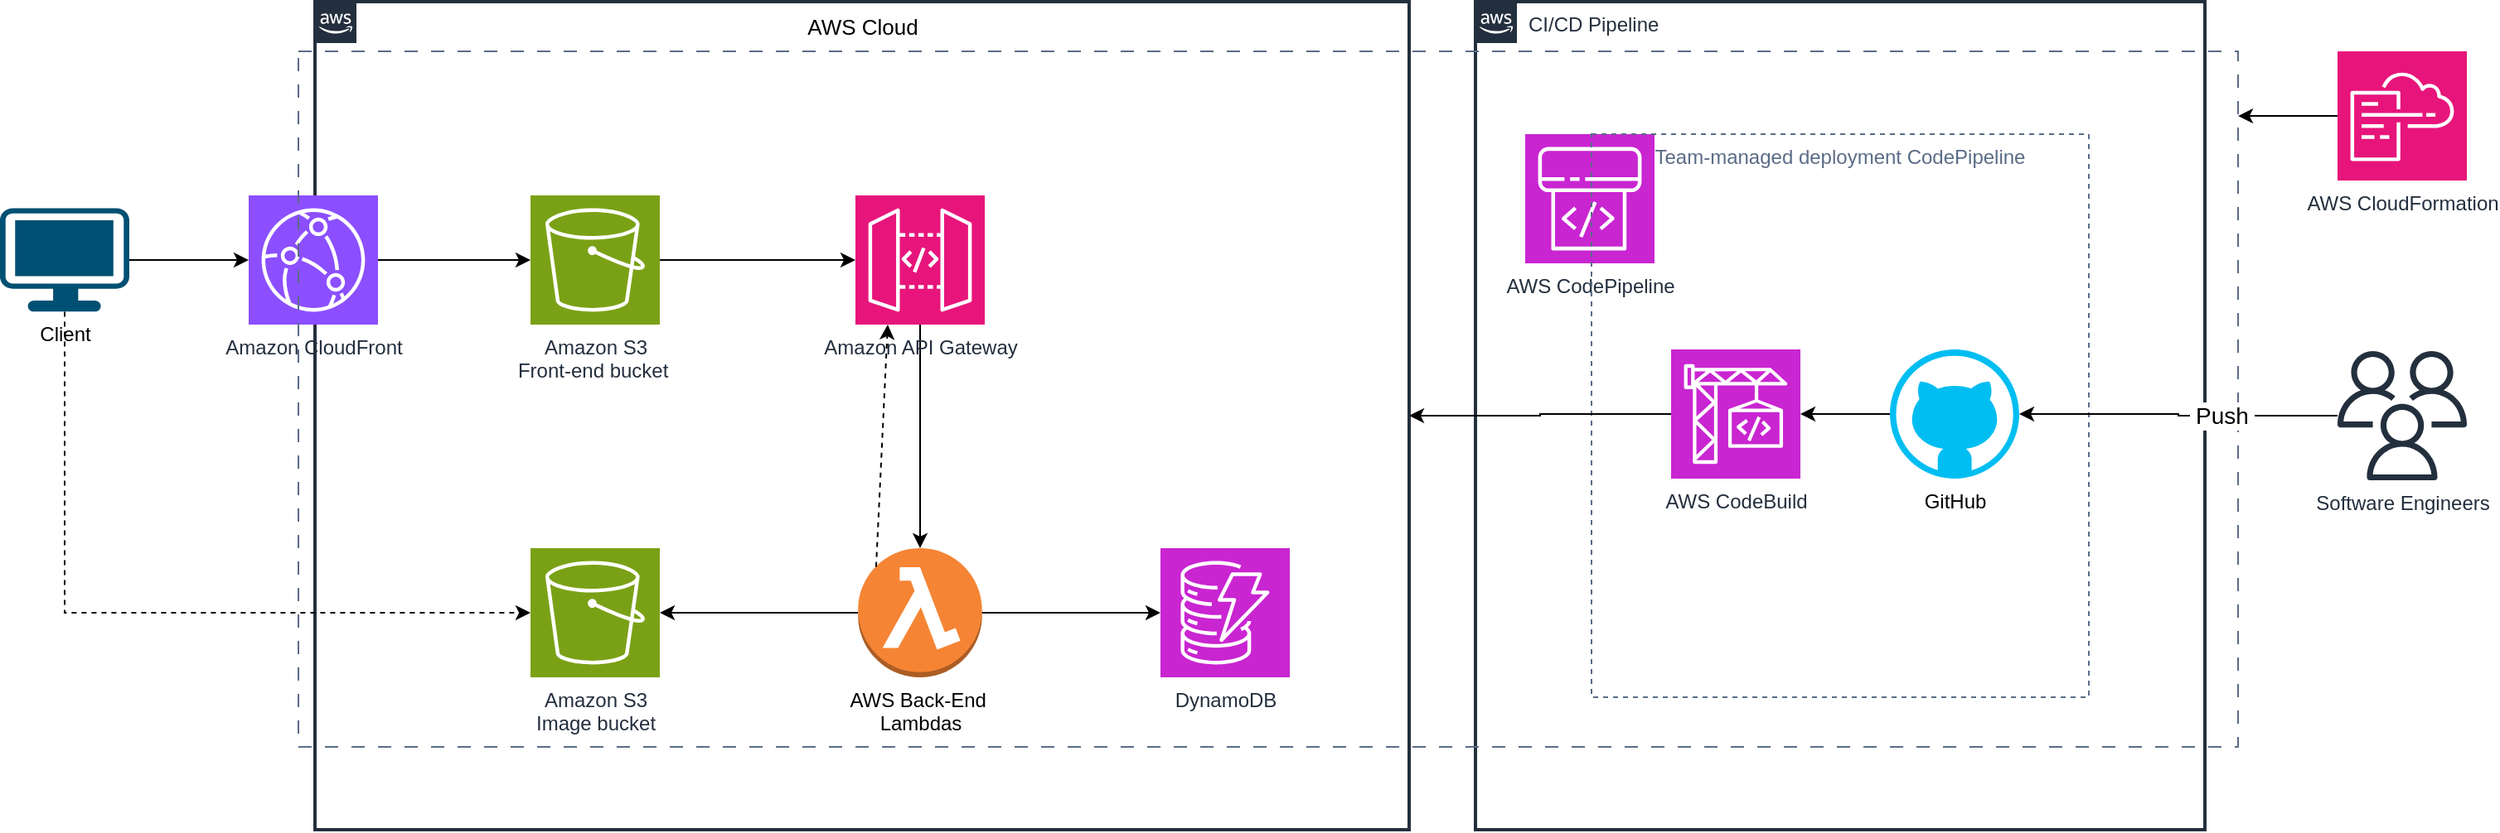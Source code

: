 <mxfile version="26.0.10">
  <diagram id="Ht1M8jgEwFfnCIfOTk4-" name="Page-1">
    <mxGraphModel dx="1687" dy="878" grid="1" gridSize="10" guides="1" tooltips="1" connect="1" arrows="1" fold="1" page="1" pageScale="1" pageWidth="4681" pageHeight="3300" math="0" shadow="0">
      <root>
        <mxCell id="0" />
        <mxCell id="1" parent="0" />
        <mxCell id="vX0zxUk8zvncwuecPgbI-19" value="" style="points=[[0,0],[0.25,0],[0.5,0],[0.75,0],[1,0],[1,0.25],[1,0.5],[1,0.75],[1,1],[0.75,1],[0.5,1],[0.25,1],[0,1],[0,0.75],[0,0.5],[0,0.25]];outlineConnect=0;gradientColor=none;html=1;whiteSpace=wrap;fontSize=12;fontStyle=0;container=1;pointerEvents=0;collapsible=0;recursiveResize=0;shape=mxgraph.aws4.group;grIcon=mxgraph.aws4.group_aws_cloud_alt;strokeColor=#232F3E;fillColor=none;verticalAlign=top;align=left;spacingLeft=30;fontColor=#232F3E;dashed=0;strokeWidth=2;" vertex="1" parent="1">
          <mxGeometry x="240" y="160" width="660" height="500" as="geometry" />
        </mxCell>
        <mxCell id="vX0zxUk8zvncwuecPgbI-70" style="edgeStyle=orthogonalEdgeStyle;rounded=0;orthogonalLoop=1;jettySize=auto;html=1;" edge="1" parent="vX0zxUk8zvncwuecPgbI-19" source="vX0zxUk8zvncwuecPgbI-20" target="vX0zxUk8zvncwuecPgbI-6">
          <mxGeometry relative="1" as="geometry" />
        </mxCell>
        <mxCell id="vX0zxUk8zvncwuecPgbI-20" value="Amazon API Gateway" style="sketch=0;points=[[0,0,0],[0.25,0,0],[0.5,0,0],[0.75,0,0],[1,0,0],[0,1,0],[0.25,1,0],[0.5,1,0],[0.75,1,0],[1,1,0],[0,0.25,0],[0,0.5,0],[0,0.75,0],[1,0.25,0],[1,0.5,0],[1,0.75,0]];outlineConnect=0;fontColor=#232F3E;fillColor=#E7157B;strokeColor=#ffffff;dashed=0;verticalLabelPosition=bottom;verticalAlign=top;align=center;html=1;fontSize=12;fontStyle=0;aspect=fixed;shape=mxgraph.aws4.resourceIcon;resIcon=mxgraph.aws4.api_gateway;" vertex="1" parent="vX0zxUk8zvncwuecPgbI-19">
          <mxGeometry x="326" y="117" width="78" height="78" as="geometry" />
        </mxCell>
        <mxCell id="vX0zxUk8zvncwuecPgbI-42" style="edgeStyle=orthogonalEdgeStyle;rounded=0;orthogonalLoop=1;jettySize=auto;html=1;" edge="1" parent="vX0zxUk8zvncwuecPgbI-19" source="vX0zxUk8zvncwuecPgbI-6" target="vX0zxUk8zvncwuecPgbI-41">
          <mxGeometry relative="1" as="geometry" />
        </mxCell>
        <mxCell id="vX0zxUk8zvncwuecPgbI-6" value="AWS Back-End&amp;nbsp;&lt;div&gt;Lambdas&lt;/div&gt;" style="outlineConnect=0;dashed=0;verticalLabelPosition=bottom;verticalAlign=top;align=center;html=1;shape=mxgraph.aws3.lambda_function;fillColor=#F58534;gradientColor=none;aspect=fixed;" vertex="1" parent="vX0zxUk8zvncwuecPgbI-19">
          <mxGeometry x="327.63" y="330" width="74.75" height="78" as="geometry" />
        </mxCell>
        <mxCell id="vX0zxUk8zvncwuecPgbI-35" style="edgeStyle=orthogonalEdgeStyle;rounded=0;orthogonalLoop=1;jettySize=auto;html=1;" edge="1" parent="vX0zxUk8zvncwuecPgbI-19" source="vX0zxUk8zvncwuecPgbI-3" target="vX0zxUk8zvncwuecPgbI-20">
          <mxGeometry relative="1" as="geometry" />
        </mxCell>
        <mxCell id="vX0zxUk8zvncwuecPgbI-3" value="Amazon S3&lt;br&gt;Front-end bucket&lt;span style=&quot;background-color: transparent; color: light-dark(rgb(35, 47, 62), rgb(189, 199, 212));&quot;&gt;&amp;nbsp;&lt;/span&gt;" style="sketch=0;points=[[0,0,0],[0.25,0,0],[0.5,0,0],[0.75,0,0],[1,0,0],[0,1,0],[0.25,1,0],[0.5,1,0],[0.75,1,0],[1,1,0],[0,0.25,0],[0,0.5,0],[0,0.75,0],[1,0.25,0],[1,0.5,0],[1,0.75,0]];outlineConnect=0;fontColor=#232F3E;fillColor=#7AA116;strokeColor=#ffffff;dashed=0;verticalLabelPosition=bottom;verticalAlign=top;align=center;html=1;fontSize=12;fontStyle=0;aspect=fixed;shape=mxgraph.aws4.resourceIcon;resIcon=mxgraph.aws4.s3;" vertex="1" parent="vX0zxUk8zvncwuecPgbI-19">
          <mxGeometry x="130" y="117" width="78" height="78" as="geometry" />
        </mxCell>
        <mxCell id="vX0zxUk8zvncwuecPgbI-2" value="Amazon&amp;nbsp;&lt;span style=&quot;background-color: transparent; color: light-dark(rgb(35, 47, 62), rgb(189, 199, 212));&quot;&gt;CloudFront&lt;/span&gt;" style="sketch=0;points=[[0,0,0],[0.25,0,0],[0.5,0,0],[0.75,0,0],[1,0,0],[0,1,0],[0.25,1,0],[0.5,1,0],[0.75,1,0],[1,1,0],[0,0.25,0],[0,0.5,0],[0,0.75,0],[1,0.25,0],[1,0.5,0],[1,0.75,0]];outlineConnect=0;fontColor=#232F3E;fillColor=#8C4FFF;strokeColor=#ffffff;dashed=0;verticalLabelPosition=bottom;verticalAlign=top;align=center;html=1;fontSize=12;fontStyle=0;aspect=fixed;shape=mxgraph.aws4.resourceIcon;resIcon=mxgraph.aws4.cloudfront;" vertex="1" parent="vX0zxUk8zvncwuecPgbI-19">
          <mxGeometry x="-40" y="117" width="78" height="78" as="geometry" />
        </mxCell>
        <mxCell id="vX0zxUk8zvncwuecPgbI-13" value="" style="edgeStyle=orthogonalEdgeStyle;rounded=0;orthogonalLoop=1;jettySize=auto;html=1;" edge="1" parent="vX0zxUk8zvncwuecPgbI-19" source="vX0zxUk8zvncwuecPgbI-2" target="vX0zxUk8zvncwuecPgbI-3">
          <mxGeometry relative="1" as="geometry" />
        </mxCell>
        <mxCell id="vX0zxUk8zvncwuecPgbI-7" value="DynamoDB" style="sketch=0;points=[[0,0,0],[0.25,0,0],[0.5,0,0],[0.75,0,0],[1,0,0],[0,1,0],[0.25,1,0],[0.5,1,0],[0.75,1,0],[1,1,0],[0,0.25,0],[0,0.5,0],[0,0.75,0],[1,0.25,0],[1,0.5,0],[1,0.75,0]];outlineConnect=0;fontColor=#232F3E;fillColor=#C925D1;strokeColor=#ffffff;dashed=0;verticalLabelPosition=bottom;verticalAlign=top;align=center;html=1;fontSize=12;fontStyle=0;aspect=fixed;shape=mxgraph.aws4.resourceIcon;resIcon=mxgraph.aws4.dynamodb;" vertex="1" parent="vX0zxUk8zvncwuecPgbI-19">
          <mxGeometry x="510" y="330" width="78" height="78" as="geometry" />
        </mxCell>
        <mxCell id="vX0zxUk8zvncwuecPgbI-16" value="" style="edgeStyle=orthogonalEdgeStyle;rounded=0;orthogonalLoop=1;jettySize=auto;html=1;" edge="1" parent="vX0zxUk8zvncwuecPgbI-19" source="vX0zxUk8zvncwuecPgbI-6" target="vX0zxUk8zvncwuecPgbI-7">
          <mxGeometry relative="1" as="geometry" />
        </mxCell>
        <mxCell id="vX0zxUk8zvncwuecPgbI-41" value="Amazon S3&lt;br&gt;Image bucket" style="sketch=0;points=[[0,0,0],[0.25,0,0],[0.5,0,0],[0.75,0,0],[1,0,0],[0,1,0],[0.25,1,0],[0.5,1,0],[0.75,1,0],[1,1,0],[0,0.25,0],[0,0.5,0],[0,0.75,0],[1,0.25,0],[1,0.5,0],[1,0.75,0]];outlineConnect=0;fontColor=#232F3E;fillColor=#7AA116;strokeColor=#ffffff;dashed=0;verticalLabelPosition=bottom;verticalAlign=top;align=center;html=1;fontSize=12;fontStyle=0;aspect=fixed;shape=mxgraph.aws4.resourceIcon;resIcon=mxgraph.aws4.s3;" vertex="1" parent="vX0zxUk8zvncwuecPgbI-19">
          <mxGeometry x="130" y="330" width="78" height="78" as="geometry" />
        </mxCell>
        <mxCell id="vX0zxUk8zvncwuecPgbI-65" value="AWS Cloud" style="text;html=1;align=center;verticalAlign=middle;resizable=0;points=[];autosize=1;strokeColor=none;fillColor=none;fontSize=13;" vertex="1" parent="vX0zxUk8zvncwuecPgbI-19">
          <mxGeometry x="285" width="90" height="30" as="geometry" />
        </mxCell>
        <mxCell id="vX0zxUk8zvncwuecPgbI-71" value="" style="html=1;labelBackgroundColor=#ffffff;startArrow=none;startFill=0;startSize=6;endArrow=classic;endFill=1;endSize=6;jettySize=auto;orthogonalLoop=1;strokeWidth=1;dashed=1;fontSize=14;rounded=0;exitX=0.145;exitY=0.145;exitDx=0;exitDy=0;exitPerimeter=0;entryX=0.25;entryY=1;entryDx=0;entryDy=0;entryPerimeter=0;" edge="1" parent="vX0zxUk8zvncwuecPgbI-19" source="vX0zxUk8zvncwuecPgbI-6" target="vX0zxUk8zvncwuecPgbI-20">
          <mxGeometry width="60" height="60" relative="1" as="geometry">
            <mxPoint x="350" y="330" as="sourcePoint" />
            <mxPoint x="140" y="379" as="targetPoint" />
            <Array as="points" />
          </mxGeometry>
        </mxCell>
        <mxCell id="vX0zxUk8zvncwuecPgbI-34" value="" style="edgeStyle=orthogonalEdgeStyle;rounded=0;orthogonalLoop=1;jettySize=auto;html=1;" edge="1" parent="1" source="vX0zxUk8zvncwuecPgbI-33" target="vX0zxUk8zvncwuecPgbI-2">
          <mxGeometry relative="1" as="geometry" />
        </mxCell>
        <mxCell id="vX0zxUk8zvncwuecPgbI-33" value="Client" style="points=[[0.03,0.03,0],[0.5,0,0],[0.97,0.03,0],[1,0.4,0],[0.97,0.745,0],[0.5,1,0],[0.03,0.745,0],[0,0.4,0]];verticalLabelPosition=bottom;sketch=0;html=1;verticalAlign=top;aspect=fixed;align=center;pointerEvents=1;shape=mxgraph.cisco19.workstation;fillColor=#005073;strokeColor=none;" vertex="1" parent="1">
          <mxGeometry x="50" y="284.8" width="78" height="62.4" as="geometry" />
        </mxCell>
        <mxCell id="vX0zxUk8zvncwuecPgbI-44" value="CI/CD Pipeline" style="points=[[0,0],[0.25,0],[0.5,0],[0.75,0],[1,0],[1,0.25],[1,0.5],[1,0.75],[1,1],[0.75,1],[0.5,1],[0.25,1],[0,1],[0,0.75],[0,0.5],[0,0.25]];outlineConnect=0;gradientColor=none;html=1;whiteSpace=wrap;fontSize=12;fontStyle=0;container=1;pointerEvents=0;collapsible=0;recursiveResize=0;shape=mxgraph.aws4.group;grIcon=mxgraph.aws4.group_aws_cloud_alt;strokeColor=#232F3E;fillColor=none;verticalAlign=top;align=left;spacingLeft=30;fontColor=#232F3E;dashed=0;strokeWidth=2;" vertex="1" parent="1">
          <mxGeometry x="940" y="160" width="440" height="500" as="geometry" />
        </mxCell>
        <mxCell id="vX0zxUk8zvncwuecPgbI-45" value="AWS&amp;nbsp;&lt;span style=&quot;background-color: transparent; color: light-dark(rgb(35, 47, 62), rgb(189, 199, 212));&quot;&gt;CodePipeline&lt;/span&gt;" style="sketch=0;points=[[0,0,0],[0.25,0,0],[0.5,0,0],[0.75,0,0],[1,0,0],[0,1,0],[0.25,1,0],[0.5,1,0],[0.75,1,0],[1,1,0],[0,0.25,0],[0,0.5,0],[0,0.75,0],[1,0.25,0],[1,0.5,0],[1,0.75,0]];outlineConnect=0;fontColor=#232F3E;fillColor=#C925D1;strokeColor=#ffffff;dashed=0;verticalLabelPosition=bottom;verticalAlign=top;align=center;html=1;fontSize=12;fontStyle=0;aspect=fixed;shape=mxgraph.aws4.resourceIcon;resIcon=mxgraph.aws4.codepipeline;direction=east;" vertex="1" parent="vX0zxUk8zvncwuecPgbI-44">
          <mxGeometry x="30" y="80" width="78" height="78" as="geometry" />
        </mxCell>
        <mxCell id="vX0zxUk8zvncwuecPgbI-46" value="Team-managed deployment CodePipeline" style="fillColor=none;strokeColor=#5A6C86;dashed=1;verticalAlign=top;fontStyle=0;fontColor=#5A6C86;whiteSpace=wrap;html=1;" vertex="1" parent="vX0zxUk8zvncwuecPgbI-44">
          <mxGeometry x="70" y="80" width="300" height="340" as="geometry" />
        </mxCell>
        <mxCell id="vX0zxUk8zvncwuecPgbI-55" value="" style="edgeStyle=orthogonalEdgeStyle;rounded=0;orthogonalLoop=1;jettySize=auto;html=1;" edge="1" parent="vX0zxUk8zvncwuecPgbI-44" source="vX0zxUk8zvncwuecPgbI-61" target="vX0zxUk8zvncwuecPgbI-54">
          <mxGeometry relative="1" as="geometry">
            <mxPoint x="400" y="219" as="sourcePoint" />
          </mxGeometry>
        </mxCell>
        <mxCell id="vX0zxUk8zvncwuecPgbI-54" value="AWS CodeBuild" style="sketch=0;points=[[0,0,0],[0.25,0,0],[0.5,0,0],[0.75,0,0],[1,0,0],[0,1,0],[0.25,1,0],[0.5,1,0],[0.75,1,0],[1,1,0],[0,0.25,0],[0,0.5,0],[0,0.75,0],[1,0.25,0],[1,0.5,0],[1,0.75,0]];outlineConnect=0;fontColor=#232F3E;fillColor=#C925D1;strokeColor=#ffffff;dashed=0;verticalLabelPosition=bottom;verticalAlign=top;align=center;html=1;fontSize=12;fontStyle=0;aspect=fixed;shape=mxgraph.aws4.resourceIcon;resIcon=mxgraph.aws4.codebuild;" vertex="1" parent="vX0zxUk8zvncwuecPgbI-44">
          <mxGeometry x="118" y="210" width="78" height="78" as="geometry" />
        </mxCell>
        <mxCell id="vX0zxUk8zvncwuecPgbI-61" value="GitHub" style="verticalLabelPosition=bottom;html=1;verticalAlign=top;align=center;strokeColor=none;fillColor=#00BEF2;shape=mxgraph.azure.github_code;pointerEvents=1;aspect=fixed;" vertex="1" parent="vX0zxUk8zvncwuecPgbI-44">
          <mxGeometry x="250" y="210" width="78" height="78" as="geometry" />
        </mxCell>
        <mxCell id="vX0zxUk8zvncwuecPgbI-77" value="" style="fillColor=none;strokeColor=#5A6C86;verticalAlign=top;fontStyle=0;fontColor=#5A6C86;whiteSpace=wrap;html=1;dashed=1;dashPattern=8 8;" vertex="1" parent="vX0zxUk8zvncwuecPgbI-44">
          <mxGeometry x="-710" y="30" width="1170" height="420" as="geometry" />
        </mxCell>
        <mxCell id="vX0zxUk8zvncwuecPgbI-52" value="Software Engineers" style="sketch=0;outlineConnect=0;fontColor=#232F3E;gradientColor=none;fillColor=#232F3D;strokeColor=none;dashed=0;verticalLabelPosition=bottom;verticalAlign=top;align=center;html=1;fontSize=12;fontStyle=0;aspect=fixed;pointerEvents=1;shape=mxgraph.aws4.users;" vertex="1" parent="1">
          <mxGeometry x="1460" y="371" width="78" height="78" as="geometry" />
        </mxCell>
        <mxCell id="vX0zxUk8zvncwuecPgbI-53" style="edgeStyle=orthogonalEdgeStyle;rounded=0;orthogonalLoop=1;jettySize=auto;html=1;" edge="1" parent="1" source="vX0zxUk8zvncwuecPgbI-52" target="vX0zxUk8zvncwuecPgbI-61">
          <mxGeometry relative="1" as="geometry">
            <mxPoint x="1428.0" y="409" as="targetPoint" />
          </mxGeometry>
        </mxCell>
        <mxCell id="vX0zxUk8zvncwuecPgbI-60" value="&amp;nbsp;Push&amp;nbsp;" style="edgeLabel;html=1;align=center;verticalAlign=middle;resizable=0;points=[];fontSize=14;" vertex="1" connectable="0" parent="vX0zxUk8zvncwuecPgbI-53">
          <mxGeometry x="-0.631" y="1" relative="1" as="geometry">
            <mxPoint x="-35" y="-1" as="offset" />
          </mxGeometry>
        </mxCell>
        <mxCell id="vX0zxUk8zvncwuecPgbI-58" style="edgeStyle=orthogonalEdgeStyle;rounded=0;orthogonalLoop=1;jettySize=auto;html=1;" edge="1" parent="1" source="vX0zxUk8zvncwuecPgbI-54" target="vX0zxUk8zvncwuecPgbI-19">
          <mxGeometry relative="1" as="geometry" />
        </mxCell>
        <mxCell id="vX0zxUk8zvncwuecPgbI-68" value="" style="html=1;labelBackgroundColor=#ffffff;startArrow=none;startFill=0;startSize=6;endArrow=classic;endFill=1;endSize=6;jettySize=auto;orthogonalLoop=1;strokeWidth=1;dashed=1;fontSize=14;rounded=0;exitX=0.5;exitY=1;exitDx=0;exitDy=0;exitPerimeter=0;" edge="1" parent="1" source="vX0zxUk8zvncwuecPgbI-33" target="vX0zxUk8zvncwuecPgbI-41">
          <mxGeometry width="60" height="60" relative="1" as="geometry">
            <mxPoint x="860" y="550" as="sourcePoint" />
            <mxPoint x="920" y="490" as="targetPoint" />
            <Array as="points">
              <mxPoint x="89" y="529" />
            </Array>
          </mxGeometry>
        </mxCell>
        <mxCell id="vX0zxUk8zvncwuecPgbI-56" value="AWS CloudFormation" style="sketch=0;points=[[0,0,0],[0.25,0,0],[0.5,0,0],[0.75,0,0],[1,0,0],[0,1,0],[0.25,1,0],[0.5,1,0],[0.75,1,0],[1,1,0],[0,0.25,0],[0,0.5,0],[0,0.75,0],[1,0.25,0],[1,0.5,0],[1,0.75,0]];points=[[0,0,0],[0.25,0,0],[0.5,0,0],[0.75,0,0],[1,0,0],[0,1,0],[0.25,1,0],[0.5,1,0],[0.75,1,0],[1,1,0],[0,0.25,0],[0,0.5,0],[0,0.75,0],[1,0.25,0],[1,0.5,0],[1,0.75,0]];outlineConnect=0;fontColor=#232F3E;fillColor=#E7157B;strokeColor=#ffffff;dashed=0;verticalLabelPosition=bottom;verticalAlign=top;align=center;html=1;fontSize=12;fontStyle=0;aspect=fixed;shape=mxgraph.aws4.resourceIcon;resIcon=mxgraph.aws4.cloudformation;" vertex="1" parent="1">
          <mxGeometry x="1460" y="190" width="78" height="78" as="geometry" />
        </mxCell>
        <mxCell id="vX0zxUk8zvncwuecPgbI-78" style="edgeStyle=orthogonalEdgeStyle;rounded=0;orthogonalLoop=1;jettySize=auto;html=1;entryX=1;entryY=0.093;entryDx=0;entryDy=0;entryPerimeter=0;" edge="1" parent="1" source="vX0zxUk8zvncwuecPgbI-56" target="vX0zxUk8zvncwuecPgbI-77">
          <mxGeometry relative="1" as="geometry" />
        </mxCell>
      </root>
    </mxGraphModel>
  </diagram>
</mxfile>
